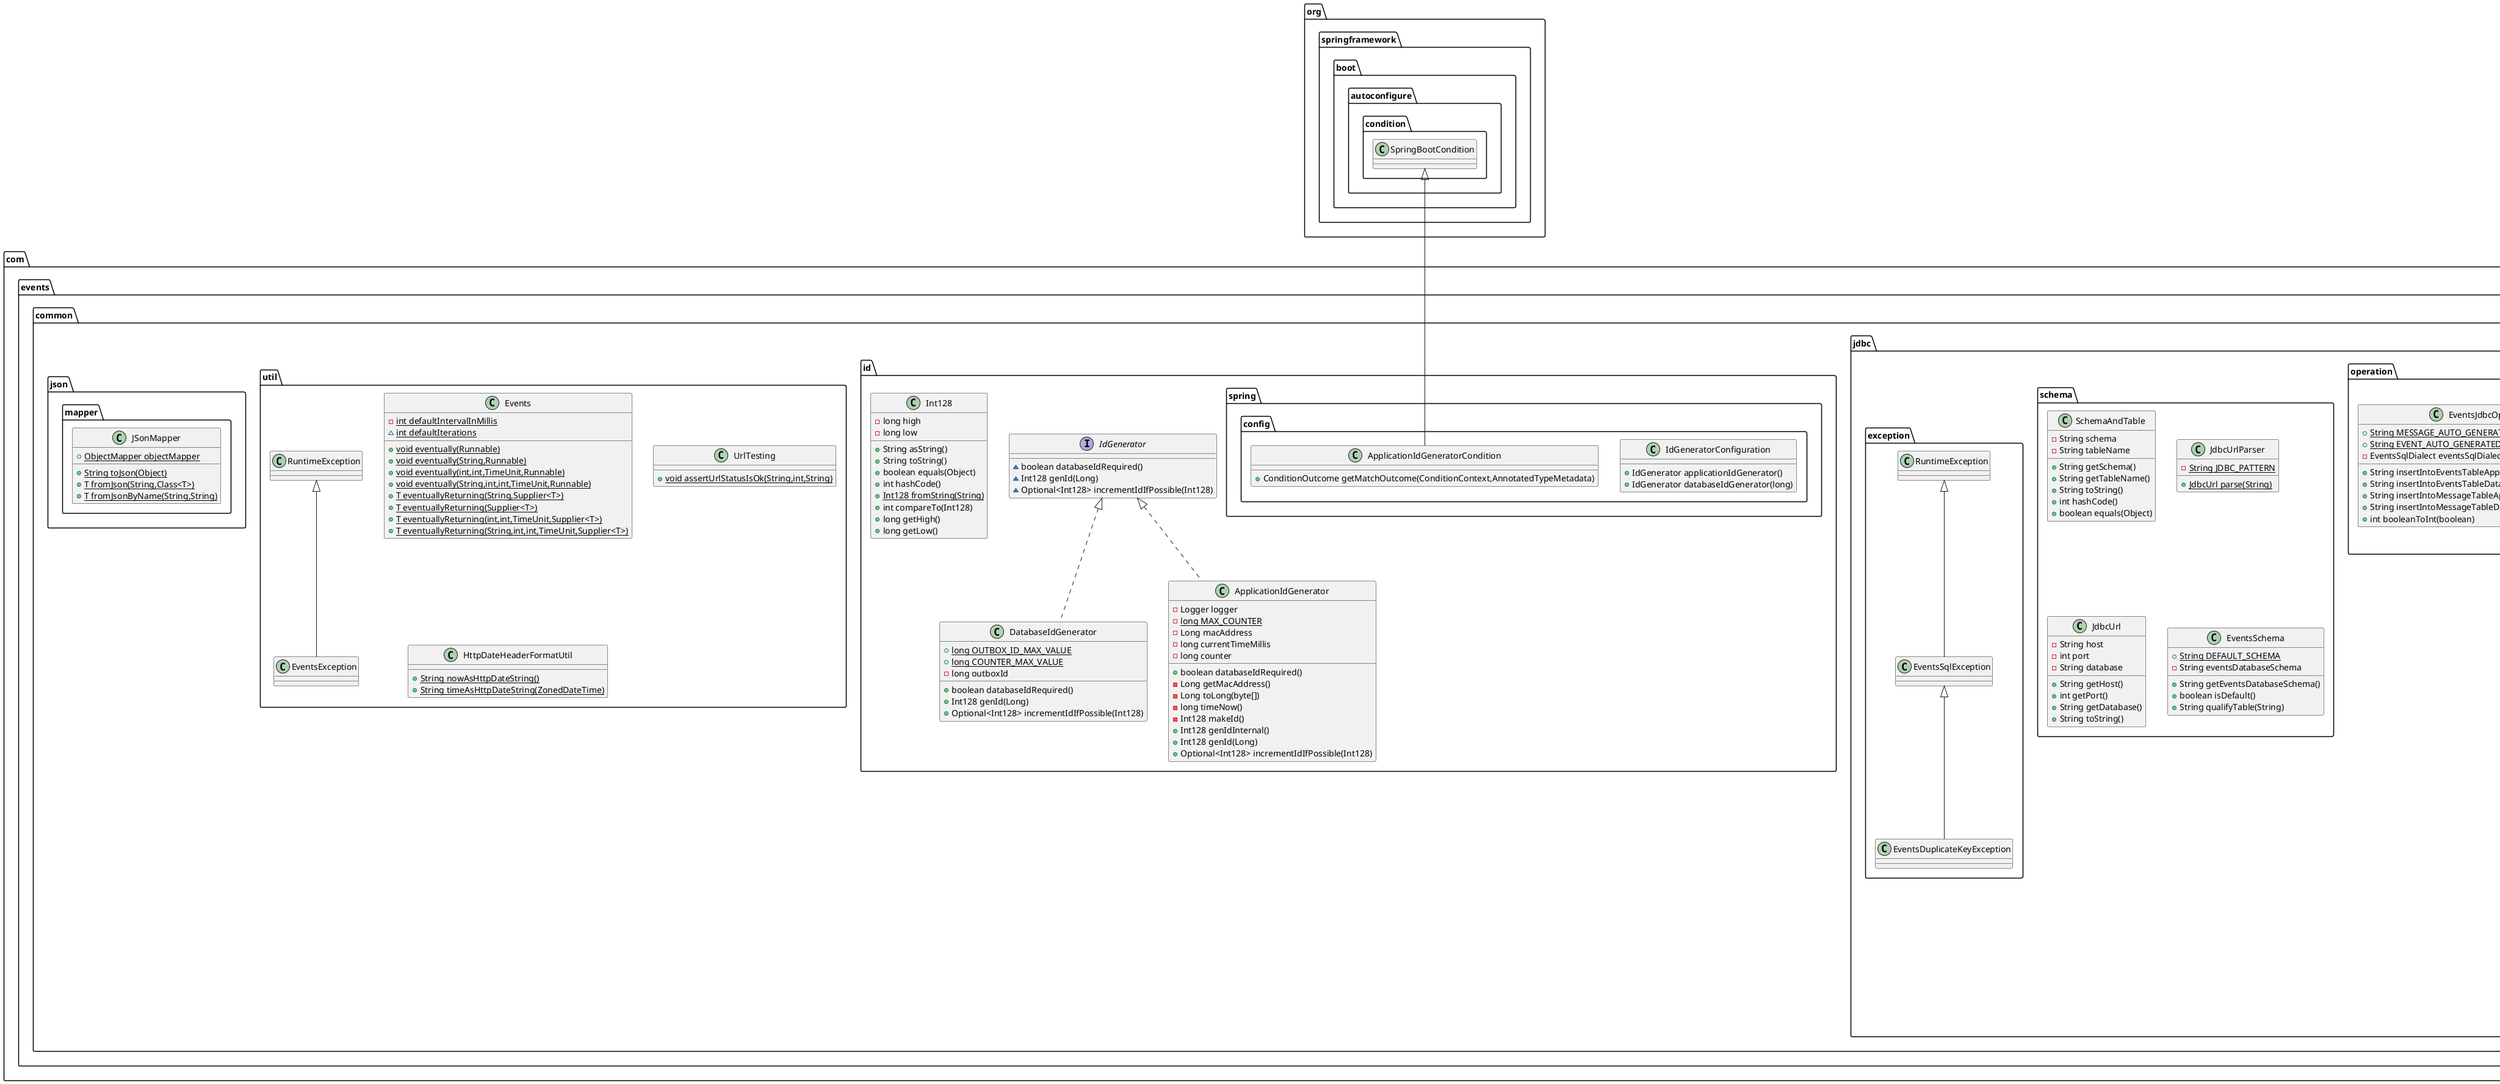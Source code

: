 @startuml
class com.events.common.jdbc.sql.dialect.DefaultEventsSqlDialect {
+ boolean supports(String)
+ boolean accepts(String)
}
class com.events.common.id.DatabaseIdGenerator {
+ {static} long OUTBOX_ID_MAX_VALUE
+ {static} long COUNTER_MAX_VALUE
- long outboxId
+ boolean databaseIdRequired()
+ Int128 genId(Long)
+ Optional<Int128> incrementIdIfPossible(Int128)
}
class com.events.common.jdbc.executor.EventsJdkJdbcStatementExecutor {
- {static} Set<Integer> DUPLICATE_KEY_ERROR_CODES
- Supplier<Connection> connectionProvider
+ long insertAndReturnAutoGeneratedId(String,String,Object)
+ int update(String,Object)
+ List<T> query(String,EventsRowMapper<T>,Object)
+ List<Map<String,Object>> queryForList(String,Object)
- void handleSqlUpdateException(SQLException)
}
class com.events.common.jdbc.transaction.EventsSpringTransactionTemplate {
- TransactionTemplate transactionTemplate
+ T executeInTransaction(Supplier<T>)
}
interface com.events.common.jdbc.sql.dialect.EventsSqlDialect {
~ boolean supports(String)
~ boolean accepts(String)
~ String getCurrentTimeInMillisecondsExpression()
}
class com.events.common.util.Events {
- {static} int defaultIntervalInMillis
~ {static} int defaultIterations
+ {static} void eventually(Runnable)
+ {static} void eventually(String,Runnable)
+ {static} void eventually(int,int,TimeUnit,Runnable)
+ {static} void eventually(String,int,int,TimeUnit,Runnable)
+ {static} T eventuallyReturning(String,Supplier<T>)
+ {static} T eventuallyReturning(Supplier<T>)
+ {static} T eventuallyReturning(int,int,TimeUnit,Supplier<T>)
+ {static} T eventuallyReturning(String,int,int,TimeUnit,Supplier<T>)
}
class com.events.common.jdbc.spring.config.EventsTransactionTemplateConfiguration {
+ EventsTransactionTemplate eventsTransactionTemplate(TransactionTemplate)
}
class com.events.common.util.UrlTesting {
+ {static} void assertUrlStatusIsOk(String,int,String)
}
class com.events.common.jdbc.operation.EventsJdbcOperations {
- EventsJdbcOperationsUtils eventsJdbcOperationsUtils
- EventsJdbcStatementExecutor eventsJdbcStatementExecutor
- EventsSchema eventsSchema
+ String insertIntoEventsTable(IdGenerator,String,String,String,String,Optional<String>,Optional<String>)
- String insertIntoEventsTable(IdGenerator,String,String,String,String,Optional<String>,Optional<String>,boolean)
- String insertIntoEventsTableApplicationId(IdGenerator,String,String,String,String,Optional<String>,Optional<String>,boolean)
- String insertIntoEventsTableDatabaseId(IdGenerator,String,String,String,String,Optional<String>,Optional<String>,boolean)
+ String insertIntoMessageTable(IdGenerator,String,String,Map<String,String>)
- String insertIntoMessageTable(IdGenerator,String,String,Map<String,String>,boolean)
- String insertIntoMessageTableDatabaseId(IdGenerator,String,String,Map<String,String>,boolean)
- String insertIntoMessageTableApplicationId(IdGenerator,String,String,Map<String,String>,boolean)
}
class com.events.common.jdbc.spring.config.EventsSchemaConfiguration {
+ EventsSchema eventsSchema(String)
}
interface com.events.common.id.IdGenerator {
~ boolean databaseIdRequired()
~ Int128 genId(Long)
~ Optional<Int128> incrementIdIfPossible(Int128)
}
class com.events.common.util.HttpDateHeaderFormatUtil {
+ {static} String nowAsHttpDateString()
+ {static} String timeAsHttpDateString(ZonedDateTime)
}
abstract class com.events.common.jdbc.sql.dialect.AbstractEventsSqlDialect {
- Set<String> drivers
- Set<String> names
- String currentTimeInMillisecondsExpression
+ String getCurrentTimeInMillisecondsExpression()
+ boolean supports(String)
+ boolean accepts(String)
+ int getOrder()
}
interface com.events.common.jdbc.sql.dialect.EventsSqlDialectOrder {
~ int getOrder()
}
class com.events.common.jdbc.schema.SchemaAndTable {
- String schema
- String tableName
+ String getSchema()
+ String getTableName()
+ String toString()
+ int hashCode()
+ boolean equals(Object)
}
class com.events.common.jdbc.exception.EventsDuplicateKeyException {
}
class com.events.common.jdbc.schema.JdbcUrlParser {
- {static} String JDBC_PATTERN
+ {static} JdbcUrl parse(String)
}
class com.events.common.jdbc.schema.JdbcUrl {
- String host
- int port
- String database
+ String getHost()
+ int getPort()
+ String getDatabase()
+ String toString()
}
class com.events.common.id.Int128 {
- long high
- long low
+ String asString()
+ String toString()
+ boolean equals(Object)
+ int hashCode()
+ {static} Int128 fromString(String)
+ int compareTo(Int128)
+ long getHigh()
+ long getLow()
}
class com.events.common.id.spring.config.IdGeneratorConfiguration {
+ IdGenerator applicationIdGenerator()
+ IdGenerator databaseIdGenerator(long)
}
interface com.events.common.jdbc.executor.EventsRowMapper {
~ T mapRow(ResultSet,int)
}
class com.events.common.jdbc.schema.EventsSchema {
+ {static} String DEFAULT_SCHEMA
- String eventsDatabaseSchema
+ String getEventsDatabaseSchema()
+ boolean isDefault()
+ String qualifyTable(String)
}
class com.events.common.jdbc.spring.config.EventsJdbcOperationsConfiguration {
+ EventsJdbcStatementExecutor eventsJdbcStatementExecutor(JdbcTemplate)
+ EventsJdbcOperations eventsJdbcOperations(EventsJdbcStatementExecutor,EventsSqlDialectSelector,String,EventsSchema)
}
class com.events.common.jdbc.executor.EventsSpringJdbcStatementExecutor {
- JdbcTemplate jdbcTemplate
+ long insertAndReturnAutoGeneratedId(String,String,Object)
+ int update(String,Object)
+ List<T> query(String,EventsRowMapper<T>,Object)
+ List<Map<String,Object>> queryForList(String,Object)
}
class com.events.common.id.ApplicationIdGenerator {
- Logger logger
- {static} long MAX_COUNTER
- Long macAddress
- long currentTimeMillis
- long counter
+ boolean databaseIdRequired()
- Long getMacAddress()
- Long toLong(byte[])
- long timeNow()
- Int128 makeId()
+ Int128 genIdInternal()
+ Int128 genId(Long)
+ Optional<Int128> incrementIdIfPossible(Int128)
}
class com.events.common.jdbc.sql.dialect.EventsSqlDialectSelector {
- Collection<EventsSqlDialect> eventsSqlDialects
+ EventsSqlDialect getDialect(String)
- EventsSqlDialect getDialect(Predicate<EventsSqlDialect>,String)
}
class com.events.common.jdbc.operation.EventsJdbcOperationsUtils {
+ {static} String MESSAGE_AUTO_GENERATED_ID_COLUMN
+ {static} String EVENT_AUTO_GENERATED_ID_COLUMN
- EventsSqlDialect eventsSqlDialect
+ String insertIntoEventsTableApplicationIdSql(EventsSchema)
+ String insertIntoEventsTableDatabaseIdSql(EventsSchema)
+ String insertIntoMessageTableApplicationIdSql(EventsSchema)
+ String insertIntoMessageTableDatabaseIdSql(EventsSchema)
+ int booleanToInt(boolean)
}
interface com.events.common.jdbc.executor.EventsJdbcStatementExecutor {
~ long insertAndReturnAutoGeneratedId(String,String,Object)
~ int update(String,Object)
~ List<T> query(String,EventsRowMapper<T>,Object)
~ List<Map<String,Object>> queryForList(String,Object)
}
class com.events.common.jdbc.exception.EventsSqlException {
}
class com.events.common.id.spring.config.ApplicationIdGeneratorCondition {
+ ConditionOutcome getMatchOutcome(ConditionContext,AnnotatedTypeMetadata)
}
interface com.events.common.jdbc.transaction.EventsTransactionTemplate {
~ T executeInTransaction(Supplier<T>)
}
class com.events.common.jdbc.sql.dialect.MySqlDialect {
}
class com.events.common.jdbc.spring.config.EventsSqlDialectConfiguration {
+ PostgreSqlDialect postgreSqlDialect()
+ MySqlDialect mySqlDialect()
+ DefaultEventsSqlDialect defaultSqlDialect(String)
+ EventsSqlDialectSelector eventsSqlDialectSelector(Collection<EventsSqlDialect>)
}
class com.events.common.util.EventsException {
}
class com.events.common.jdbc.sql.dialect.PostgreSqlDialect {
}
class com.events.common.json.mapper.JSonMapper {
+ {static} ObjectMapper objectMapper
+ {static} String toJson(Object)
+ {static} T fromJson(String,Class<T>)
+ {static} T fromJsonByName(String,String)
}


com.events.common.jdbc.sql.dialect.AbstractEventsSqlDialect <|-- com.events.common.jdbc.sql.dialect.DefaultEventsSqlDialect
com.events.common.id.IdGenerator <|.. com.events.common.id.DatabaseIdGenerator
com.events.common.jdbc.executor.EventsJdbcStatementExecutor <|.. com.events.common.jdbc.executor.EventsJdkJdbcStatementExecutor
com.events.common.jdbc.transaction.EventsTransactionTemplate <|.. com.events.common.jdbc.transaction.EventsSpringTransactionTemplate
com.events.common.jdbc.sql.dialect.EventsSqlDialectOrder <|-- com.events.common.jdbc.sql.dialect.EventsSqlDialect
com.events.common.jdbc.sql.dialect.EventsSqlDialect <|.. com.events.common.jdbc.sql.dialect.AbstractEventsSqlDialect
com.events.common.jdbc.exception.EventsSqlException <|-- com.events.common.jdbc.exception.EventsDuplicateKeyException
com.events.common.jdbc.executor.EventsJdbcStatementExecutor <|.. com.events.common.jdbc.executor.EventsSpringJdbcStatementExecutor
com.events.common.id.IdGenerator <|.. com.events.common.id.ApplicationIdGenerator
com.events.common.jdbc.exception.RuntimeException <|-- com.events.common.jdbc.exception.EventsSqlException
org.springframework.boot.autoconfigure.condition.SpringBootCondition <|-- com.events.common.id.spring.config.ApplicationIdGeneratorCondition
com.events.common.jdbc.sql.dialect.AbstractEventsSqlDialect <|-- com.events.common.jdbc.sql.dialect.MySqlDialect
com.events.common.util.RuntimeException <|-- com.events.common.util.EventsException
com.events.common.jdbc.sql.dialect.AbstractEventsSqlDialect <|-- com.events.common.jdbc.sql.dialect.PostgreSqlDialect
@enduml